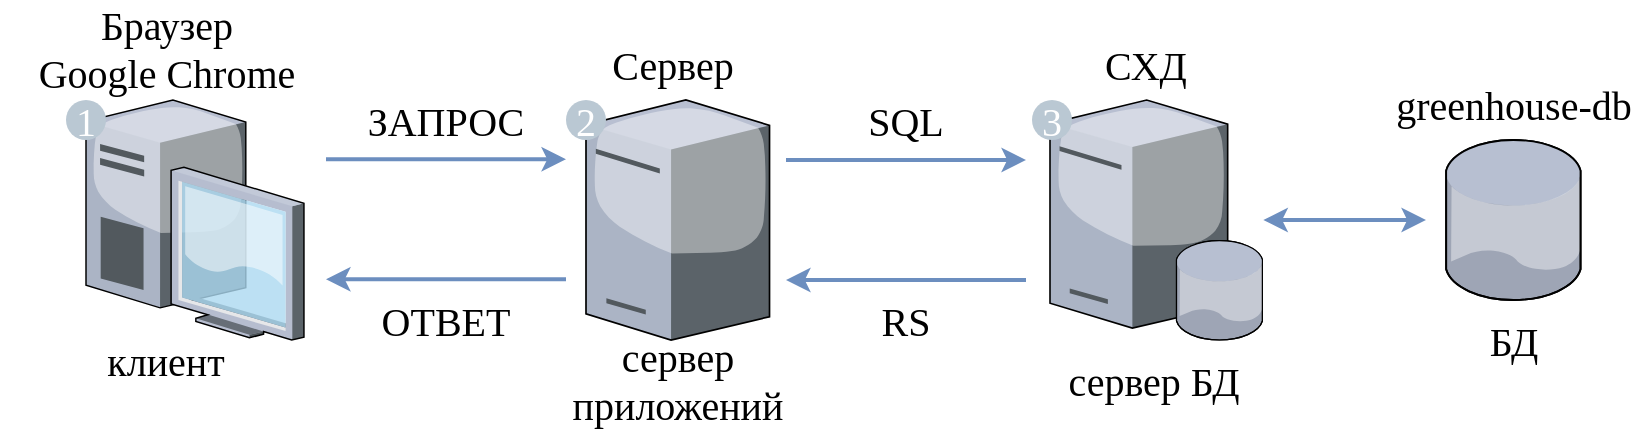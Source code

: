 <mxfile version="20.6.2" type="device" pages="2"><diagram id="70jErnRIyBpYVBXpzjI8" name="Архитектурный стиль СПО"><mxGraphModel dx="1411" dy="818" grid="1" gridSize="10" guides="1" tooltips="1" connect="1" arrows="1" fold="1" page="1" pageScale="1" pageWidth="827" pageHeight="583" math="0" shadow="0"><root><mxCell id="0"/><mxCell id="1" parent="0"/><mxCell id="zJeB86Z4AeYMtmkbgtXy-4" value="" style="verticalLabelPosition=bottom;aspect=fixed;html=1;verticalAlign=top;strokeColor=none;align=center;outlineConnect=0;shape=mxgraph.citrix.desktop;" parent="1" vertex="1"><mxGeometry x="45" y="226" width="108.98" height="120" as="geometry"/></mxCell><mxCell id="zJeB86Z4AeYMtmkbgtXy-9" value="" style="edgeStyle=orthogonalEdgeStyle;rounded=0;orthogonalLoop=1;jettySize=auto;html=1;startArrow=classic;startFill=1;fillColor=#dae8fc;strokeColor=#6c8ebf;strokeWidth=2;" parent="1" source="zJeB86Z4AeYMtmkbgtXy-6" edge="1"><mxGeometry relative="1" as="geometry"><mxPoint x="715" y="286" as="targetPoint"/></mxGeometry></mxCell><mxCell id="zJeB86Z4AeYMtmkbgtXy-11" value="" style="edgeStyle=orthogonalEdgeStyle;rounded=0;orthogonalLoop=1;jettySize=auto;html=1;startArrow=classic;startFill=1;fillColor=#dae8fc;strokeColor=#6c8ebf;endArrow=none;endFill=0;strokeWidth=2;" parent="1" edge="1"><mxGeometry relative="1" as="geometry"><mxPoint x="515" y="256" as="sourcePoint"/><mxPoint x="395" y="256" as="targetPoint"/></mxGeometry></mxCell><mxCell id="zJeB86Z4AeYMtmkbgtXy-6" value="" style="verticalLabelPosition=bottom;aspect=fixed;html=1;verticalAlign=top;strokeColor=none;align=center;outlineConnect=0;shape=mxgraph.citrix.database_server;" parent="1" vertex="1"><mxGeometry x="527" y="226" width="106.67" height="120" as="geometry"/></mxCell><mxCell id="zJeB86Z4AeYMtmkbgtXy-7" value="" style="verticalLabelPosition=bottom;aspect=fixed;html=1;verticalAlign=top;strokeColor=none;align=center;outlineConnect=0;shape=mxgraph.citrix.database;" parent="1" vertex="1"><mxGeometry x="725" y="246" width="68" height="80" as="geometry"/></mxCell><mxCell id="zJeB86Z4AeYMtmkbgtXy-8" value="" style="verticalLabelPosition=bottom;aspect=fixed;html=1;verticalAlign=top;strokeColor=none;align=center;outlineConnect=0;shape=mxgraph.citrix.license_server;" parent="1" vertex="1"><mxGeometry x="295" y="226" width="91.76" height="120" as="geometry"/></mxCell><mxCell id="zJeB86Z4AeYMtmkbgtXy-12" value="" style="edgeStyle=orthogonalEdgeStyle;rounded=0;orthogonalLoop=1;jettySize=auto;html=1;startArrow=none;startFill=0;fillColor=#dae8fc;strokeColor=#6c8ebf;strokeWidth=2;" parent="1" edge="1"><mxGeometry relative="1" as="geometry"><mxPoint x="515" y="316" as="sourcePoint"/><mxPoint x="395" y="316" as="targetPoint"/></mxGeometry></mxCell><mxCell id="zJeB86Z4AeYMtmkbgtXy-13" value="" style="edgeStyle=orthogonalEdgeStyle;rounded=0;orthogonalLoop=1;jettySize=auto;html=1;startArrow=classic;startFill=1;fillColor=#dae8fc;strokeColor=#6c8ebf;endArrow=none;endFill=0;strokeWidth=2;" parent="1" edge="1"><mxGeometry relative="1" as="geometry"><mxPoint x="285" y="255.66" as="sourcePoint"/><mxPoint x="165" y="255.66" as="targetPoint"/></mxGeometry></mxCell><mxCell id="zJeB86Z4AeYMtmkbgtXy-14" value="" style="edgeStyle=orthogonalEdgeStyle;rounded=0;orthogonalLoop=1;jettySize=auto;html=1;startArrow=none;startFill=0;fillColor=#dae8fc;strokeColor=#6c8ebf;strokeWidth=2;" parent="1" edge="1"><mxGeometry relative="1" as="geometry"><mxPoint x="285" y="315.66" as="sourcePoint"/><mxPoint x="165" y="315.66" as="targetPoint"/></mxGeometry></mxCell><mxCell id="zJeB86Z4AeYMtmkbgtXy-15" value="ЗАПРОС" style="text;html=1;strokeColor=none;fillColor=none;align=center;verticalAlign=middle;whiteSpace=wrap;rounded=0;fontFamily=XO Thames;fontSize=20;" parent="1" vertex="1"><mxGeometry x="195" y="226" width="60" height="20" as="geometry"/></mxCell><mxCell id="zJeB86Z4AeYMtmkbgtXy-16" value="ОТВЕТ" style="text;html=1;strokeColor=none;fillColor=none;align=center;verticalAlign=middle;whiteSpace=wrap;rounded=0;fontFamily=XO Thames;fontSize=20;" parent="1" vertex="1"><mxGeometry x="195" y="326" width="60" height="20" as="geometry"/></mxCell><mxCell id="zJeB86Z4AeYMtmkbgtXy-17" value="SQL" style="text;html=1;strokeColor=none;fillColor=none;align=center;verticalAlign=middle;whiteSpace=wrap;rounded=0;fontFamily=XO Thames;fontSize=20;" parent="1" vertex="1"><mxGeometry x="425" y="226" width="60" height="20" as="geometry"/></mxCell><mxCell id="zJeB86Z4AeYMtmkbgtXy-18" value="RS" style="text;html=1;strokeColor=none;fillColor=none;align=center;verticalAlign=middle;whiteSpace=wrap;rounded=0;fontFamily=XO Thames;fontSize=20;" parent="1" vertex="1"><mxGeometry x="425" y="326" width="60" height="20" as="geometry"/></mxCell><mxCell id="zJeB86Z4AeYMtmkbgtXy-19" value="Браузер&lt;br&gt;Google Chrome" style="text;html=1;strokeColor=none;fillColor=none;align=center;verticalAlign=middle;whiteSpace=wrap;rounded=0;fontFamily=XO Thames;fontSize=20;" parent="1" vertex="1"><mxGeometry x="2.5" y="190" width="165" height="20" as="geometry"/></mxCell><mxCell id="zJeB86Z4AeYMtmkbgtXy-20" value="клиент" style="text;html=1;strokeColor=none;fillColor=none;align=center;verticalAlign=middle;whiteSpace=wrap;rounded=0;fontFamily=XO Thames;fontSize=20;" parent="1" vertex="1"><mxGeometry x="55" y="346" width="60" height="20" as="geometry"/></mxCell><mxCell id="zJeB86Z4AeYMtmkbgtXy-21" value="сервер приложений" style="text;html=1;strokeColor=none;fillColor=none;align=center;verticalAlign=middle;whiteSpace=wrap;rounded=0;fontFamily=XO Thames;fontSize=20;" parent="1" vertex="1"><mxGeometry x="286.76" y="346" width="108.24" height="40" as="geometry"/></mxCell><mxCell id="zJeB86Z4AeYMtmkbgtXy-22" value="Сервер&amp;nbsp;" style="text;html=1;strokeColor=none;fillColor=none;align=center;verticalAlign=middle;whiteSpace=wrap;rounded=0;fontFamily=XO Thames;fontSize=20;" parent="1" vertex="1"><mxGeometry x="286.76" y="198" width="108.24" height="20" as="geometry"/></mxCell><mxCell id="zJeB86Z4AeYMtmkbgtXy-23" value="сервер БД" style="text;html=1;strokeColor=none;fillColor=none;align=center;verticalAlign=middle;whiteSpace=wrap;rounded=0;fontFamily=XO Thames;fontSize=20;" parent="1" vertex="1"><mxGeometry x="525.43" y="346" width="108.24" height="40" as="geometry"/></mxCell><mxCell id="zJeB86Z4AeYMtmkbgtXy-24" value="СХД" style="text;html=1;strokeColor=none;fillColor=none;align=center;verticalAlign=middle;whiteSpace=wrap;rounded=0;fontFamily=XO Thames;fontSize=20;" parent="1" vertex="1"><mxGeometry x="535" y="198" width="80" height="20" as="geometry"/></mxCell><mxCell id="zJeB86Z4AeYMtmkbgtXy-26" value="greenhouse-db" style="text;html=1;strokeColor=none;fillColor=none;align=center;verticalAlign=middle;whiteSpace=wrap;rounded=0;fontFamily=XO Thames;fontSize=20;" parent="1" vertex="1"><mxGeometry x="697" y="218" width="124" height="20" as="geometry"/></mxCell><mxCell id="zJeB86Z4AeYMtmkbgtXy-27" value="БД" style="text;html=1;strokeColor=none;fillColor=none;align=center;verticalAlign=middle;whiteSpace=wrap;rounded=0;fontFamily=XO Thames;fontSize=20;" parent="1" vertex="1"><mxGeometry x="729" y="336" width="60" height="20" as="geometry"/></mxCell><mxCell id="zJeB86Z4AeYMtmkbgtXy-28" value="1" style="ellipse;whiteSpace=wrap;html=1;aspect=fixed;fontFamily=XO Thames;fontSize=20;fillColor=#bac8d3;strokeColor=none;fontColor=#FFFFFF;" parent="1" vertex="1"><mxGeometry x="35" y="226" width="20" height="20" as="geometry"/></mxCell><mxCell id="zJeB86Z4AeYMtmkbgtXy-29" value="2" style="ellipse;whiteSpace=wrap;html=1;aspect=fixed;fontFamily=XO Thames;fontSize=20;fillColor=#bac8d3;strokeColor=none;fontColor=#FFFFFF;" parent="1" vertex="1"><mxGeometry x="285" y="226" width="20" height="20" as="geometry"/></mxCell><mxCell id="zJeB86Z4AeYMtmkbgtXy-30" value="3" style="ellipse;whiteSpace=wrap;html=1;aspect=fixed;fontFamily=XO Thames;fontSize=20;fillColor=#bac8d3;strokeColor=none;fontColor=#FFFFFF;" parent="1" vertex="1"><mxGeometry x="518" y="226" width="20" height="20" as="geometry"/></mxCell></root></mxGraphModel></diagram><diagram id="OZHMEw2fppzYRNGBFqxu" name="Страница 2"><mxGraphModel dx="1194" dy="815" grid="1" gridSize="10" guides="1" tooltips="1" connect="1" arrows="1" fold="1" page="1" pageScale="1" pageWidth="1169" pageHeight="827" math="0" shadow="0"><root><mxCell id="OgTcMAX_ZElQZRzQFQvz-0"/><mxCell id="OgTcMAX_ZElQZRzQFQvz-1" parent="OgTcMAX_ZElQZRzQFQvz-0"/><mxCell id="OgTcMAX_ZElQZRzQFQvz-34" value="" style="rounded=0;whiteSpace=wrap;html=1;strokeWidth=1;fontFamily=XO Thames;fontSize=15;dashed=1;strokeColor=#d6b656;fillColor=none;" parent="OgTcMAX_ZElQZRzQFQvz-1" vertex="1"><mxGeometry x="422" y="204" width="120" height="249" as="geometry"/></mxCell><mxCell id="OgTcMAX_ZElQZRzQFQvz-48" value="" style="rounded=0;whiteSpace=wrap;html=1;strokeWidth=1;fontFamily=XO Thames;fontSize=15;dashed=1;strokeColor=#82b366;fillColor=none;" parent="OgTcMAX_ZElQZRzQFQvz-1" vertex="1"><mxGeometry x="262" y="204" width="120" height="249" as="geometry"/></mxCell><mxCell id="OgTcMAX_ZElQZRzQFQvz-49" value="" style="rounded=0;whiteSpace=wrap;html=1;strokeWidth=1;fontFamily=XO Thames;fontSize=15;dashed=1;strokeColor=#6c8ebf;fillColor=none;" parent="OgTcMAX_ZElQZRzQFQvz-1" vertex="1"><mxGeometry x="102" y="204" width="120" height="249" as="geometry"/></mxCell><mxCell id="OgTcMAX_ZElQZRzQFQvz-50" value="" style="rounded=0;whiteSpace=wrap;html=1;strokeWidth=1;fontFamily=XO Thames;fontSize=15;dashed=1;strokeColor=#9673a6;fillColor=none;" parent="OgTcMAX_ZElQZRzQFQvz-1" vertex="1"><mxGeometry x="598" y="297" width="320" height="76" as="geometry"/></mxCell><mxCell id="OgTcMAX_ZElQZRzQFQvz-51" value="" style="rounded=0;whiteSpace=wrap;html=1;strokeWidth=1;fontFamily=XO Thames;fontSize=15;dashed=1;strokeColor=#b85450;fillColor=none;" parent="OgTcMAX_ZElQZRzQFQvz-1" vertex="1"><mxGeometry x="778" y="204" width="140" height="85" as="geometry"/></mxCell><mxCell id="OgTcMAX_ZElQZRzQFQvz-52" value="" style="rounded=0;whiteSpace=wrap;html=1;strokeWidth=1;fontFamily=XO Thames;fontSize=15;dashed=1;strokeColor=#666666;fontColor=#333333;fillColor=none;" parent="OgTcMAX_ZElQZRzQFQvz-1" vertex="1"><mxGeometry x="598" y="383" width="320" height="70" as="geometry"/></mxCell><mxCell id="OgTcMAX_ZElQZRzQFQvz-55" value="" style="rounded=0;whiteSpace=wrap;html=1;strokeWidth=1;fontFamily=XO Thames;fontSize=15;dashed=1;strokeColor=#d6b656;fillColor=none;" parent="OgTcMAX_ZElQZRzQFQvz-1" vertex="1"><mxGeometry x="263" y="503" width="430" height="80" as="geometry"/></mxCell><mxCell id="OgTcMAX_ZElQZRzQFQvz-11" style="edgeStyle=orthogonalEdgeStyle;rounded=0;orthogonalLoop=1;jettySize=auto;html=1;exitX=1;exitY=0.5;exitDx=0;exitDy=0;entryX=0;entryY=0.5;entryDx=0;entryDy=0;startArrow=none;startFill=0;endArrow=classic;endFill=1;strokeWidth=2;fontFamily=XO Thames;fontSize=20;fontColor=#FFFFFF;fillColor=#f5f5f5;strokeColor=#666666;" parent="OgTcMAX_ZElQZRzQFQvz-1" source="OgTcMAX_ZElQZRzQFQvz-2" target="OgTcMAX_ZElQZRzQFQvz-3" edge="1"><mxGeometry relative="1" as="geometry"/></mxCell><mxCell id="OgTcMAX_ZElQZRzQFQvz-2" value="1" style="rounded=1;whiteSpace=wrap;html=1;fontFamily=XO Thames;fontSize=20;arcSize=7;strokeWidth=2;fillColor=#dae8fc;strokeColor=#6c8ebf;" parent="OgTcMAX_ZElQZRzQFQvz-1" vertex="1"><mxGeometry x="122" y="313" width="80" height="40" as="geometry"/></mxCell><mxCell id="OgTcMAX_ZElQZRzQFQvz-39" style="edgeStyle=orthogonalEdgeStyle;rounded=0;orthogonalLoop=1;jettySize=auto;html=1;exitX=1;exitY=0.5;exitDx=0;exitDy=0;entryX=0;entryY=0.5;entryDx=0;entryDy=0;startArrow=none;startFill=0;endArrow=classic;endFill=1;strokeWidth=2;fontFamily=XO Thames;fontSize=15;fontColor=#001933;fillColor=#f5f5f5;strokeColor=#666666;" parent="OgTcMAX_ZElQZRzQFQvz-1" source="OgTcMAX_ZElQZRzQFQvz-3" target="OgTcMAX_ZElQZRzQFQvz-5" edge="1"><mxGeometry relative="1" as="geometry"/></mxCell><mxCell id="OgTcMAX_ZElQZRzQFQvz-40" style="edgeStyle=orthogonalEdgeStyle;rounded=0;orthogonalLoop=1;jettySize=auto;html=1;exitX=0.5;exitY=0;exitDx=0;exitDy=0;entryX=0;entryY=0.5;entryDx=0;entryDy=0;startArrow=none;startFill=0;endArrow=classic;endFill=1;strokeWidth=2;fontFamily=XO Thames;fontSize=15;fontColor=#001933;fillColor=#f5f5f5;strokeColor=#666666;" parent="OgTcMAX_ZElQZRzQFQvz-1" source="OgTcMAX_ZElQZRzQFQvz-3" target="OgTcMAX_ZElQZRzQFQvz-4" edge="1"><mxGeometry relative="1" as="geometry"/></mxCell><mxCell id="OgTcMAX_ZElQZRzQFQvz-41" style="edgeStyle=orthogonalEdgeStyle;rounded=0;orthogonalLoop=1;jettySize=auto;html=1;exitX=0.5;exitY=1;exitDx=0;exitDy=0;entryX=0;entryY=0.5;entryDx=0;entryDy=0;startArrow=none;startFill=0;endArrow=classic;endFill=1;strokeWidth=2;fontFamily=XO Thames;fontSize=15;fontColor=#001933;fillColor=#f5f5f5;strokeColor=#666666;" parent="OgTcMAX_ZElQZRzQFQvz-1" source="OgTcMAX_ZElQZRzQFQvz-3" target="OgTcMAX_ZElQZRzQFQvz-6" edge="1"><mxGeometry relative="1" as="geometry"/></mxCell><mxCell id="OgTcMAX_ZElQZRzQFQvz-46" style="edgeStyle=orthogonalEdgeStyle;rounded=0;orthogonalLoop=1;jettySize=auto;html=1;exitX=0.25;exitY=1;exitDx=0;exitDy=0;entryX=0.5;entryY=1;entryDx=0;entryDy=0;startArrow=none;startFill=0;endArrow=classic;endFill=1;strokeWidth=2;fontFamily=XO Thames;fontSize=15;fontColor=#001933;fillColor=#f5f5f5;strokeColor=#666666;jumpStyle=gap;" parent="OgTcMAX_ZElQZRzQFQvz-1" source="OgTcMAX_ZElQZRzQFQvz-3" target="OgTcMAX_ZElQZRzQFQvz-26" edge="1"><mxGeometry relative="1" as="geometry"><Array as="points"><mxPoint x="302" y="473"/><mxPoint x="648" y="473"/></Array></mxGeometry></mxCell><mxCell id="uI05W9eHjO7gKSfDygyn-0" style="edgeStyle=orthogonalEdgeStyle;rounded=0;orthogonalLoop=1;jettySize=auto;html=1;exitX=0.25;exitY=1;exitDx=0;exitDy=0;entryX=0.5;entryY=1;entryDx=0;entryDy=0;fontFamily=XO Thames;fontSize=15;fontColor=#001933;strokeColor=#666666;strokeWidth=2;fillColor=#f5f5f5;endFill=1;startFill=0;jumpStyle=gap;" parent="OgTcMAX_ZElQZRzQFQvz-1" source="OgTcMAX_ZElQZRzQFQvz-3" edge="1"><mxGeometry relative="1" as="geometry"><Array as="points"><mxPoint x="302" y="473"/><mxPoint x="768" y="473"/></Array><mxPoint x="768" y="432" as="targetPoint"/></mxGeometry></mxCell><mxCell id="uI05W9eHjO7gKSfDygyn-1" style="edgeStyle=orthogonalEdgeStyle;rounded=0;orthogonalLoop=1;jettySize=auto;html=1;exitX=0.25;exitY=1;exitDx=0;exitDy=0;entryX=0.5;entryY=1;entryDx=0;entryDy=0;fontFamily=XO Thames;fontSize=15;fontColor=#001933;strokeColor=#666666;strokeWidth=2;fillColor=#f5f5f5;endFill=1;startFill=0;jumpStyle=gap;" parent="OgTcMAX_ZElQZRzQFQvz-1" source="OgTcMAX_ZElQZRzQFQvz-3" target="oNuIezYVGXprZ9BYEUrz-1" edge="1"><mxGeometry relative="1" as="geometry"><Array as="points"><mxPoint x="302" y="473"/><mxPoint x="858" y="473"/></Array></mxGeometry></mxCell><mxCell id="OgTcMAX_ZElQZRzQFQvz-3" value="2" style="rounded=1;whiteSpace=wrap;html=1;fontFamily=XO Thames;fontSize=20;arcSize=7;strokeWidth=2;fillColor=#d5e8d4;strokeColor=#82b366;" parent="OgTcMAX_ZElQZRzQFQvz-1" vertex="1"><mxGeometry x="282" y="313" width="80" height="40" as="geometry"/></mxCell><mxCell id="OgTcMAX_ZElQZRzQFQvz-44" style="edgeStyle=orthogonalEdgeStyle;rounded=0;orthogonalLoop=1;jettySize=auto;html=1;exitX=1;exitY=0.5;exitDx=0;exitDy=0;entryX=0;entryY=0.5;entryDx=0;entryDy=0;startArrow=classic;startFill=1;endArrow=classic;endFill=1;strokeWidth=2;fontFamily=XO Thames;fontSize=15;fontColor=#001933;fillColor=#f5f5f5;strokeColor=#666666;" parent="OgTcMAX_ZElQZRzQFQvz-1" source="OgTcMAX_ZElQZRzQFQvz-4" target="OgTcMAX_ZElQZRzQFQvz-7" edge="1"><mxGeometry relative="1" as="geometry"><Array as="points"><mxPoint x="578" y="253"/><mxPoint x="578" y="333"/></Array></mxGeometry></mxCell><mxCell id="OgTcMAX_ZElQZRzQFQvz-4" value="3&lt;font size=&quot;1&quot;&gt;&lt;br&gt;&lt;/font&gt;" style="rounded=1;whiteSpace=wrap;html=1;fontFamily=XO Thames;fontSize=20;arcSize=7;strokeWidth=2;fillColor=#ffe6cc;strokeColor=#d79b00;" parent="OgTcMAX_ZElQZRzQFQvz-1" vertex="1"><mxGeometry x="432" y="233" width="100" height="40" as="geometry"/></mxCell><mxCell id="OgTcMAX_ZElQZRzQFQvz-42" style="edgeStyle=orthogonalEdgeStyle;rounded=0;orthogonalLoop=1;jettySize=auto;html=1;exitX=0.5;exitY=0;exitDx=0;exitDy=0;entryX=0.5;entryY=1;entryDx=0;entryDy=0;startArrow=none;startFill=0;endArrow=classic;endFill=1;strokeWidth=2;fontFamily=XO Thames;fontSize=15;fontColor=#001933;fillColor=#f5f5f5;strokeColor=#666666;" parent="OgTcMAX_ZElQZRzQFQvz-1" source="OgTcMAX_ZElQZRzQFQvz-5" target="OgTcMAX_ZElQZRzQFQvz-4" edge="1"><mxGeometry relative="1" as="geometry"/></mxCell><mxCell id="OgTcMAX_ZElQZRzQFQvz-43" style="edgeStyle=orthogonalEdgeStyle;rounded=0;orthogonalLoop=1;jettySize=auto;html=1;exitX=0.5;exitY=1;exitDx=0;exitDy=0;entryX=0.5;entryY=0;entryDx=0;entryDy=0;startArrow=none;startFill=0;endArrow=classic;endFill=1;strokeWidth=2;fontFamily=XO Thames;fontSize=15;fontColor=#001933;fillColor=#f5f5f5;strokeColor=#666666;" parent="OgTcMAX_ZElQZRzQFQvz-1" source="OgTcMAX_ZElQZRzQFQvz-5" target="OgTcMAX_ZElQZRzQFQvz-6" edge="1"><mxGeometry relative="1" as="geometry"/></mxCell><mxCell id="OgTcMAX_ZElQZRzQFQvz-5" value="4" style="rounded=1;whiteSpace=wrap;html=1;fontFamily=XO Thames;fontSize=20;arcSize=7;strokeWidth=2;fillColor=#ffe6cc;strokeColor=#d79b00;" parent="OgTcMAX_ZElQZRzQFQvz-1" vertex="1"><mxGeometry x="432" y="313" width="100" height="40" as="geometry"/></mxCell><mxCell id="OgTcMAX_ZElQZRzQFQvz-45" style="edgeStyle=orthogonalEdgeStyle;rounded=0;orthogonalLoop=1;jettySize=auto;html=1;exitX=1;exitY=0.5;exitDx=0;exitDy=0;entryX=0;entryY=0.5;entryDx=0;entryDy=0;startArrow=classic;startFill=1;endArrow=classic;endFill=1;strokeWidth=2;fontFamily=XO Thames;fontSize=15;fontColor=#001933;fillColor=#f5f5f5;strokeColor=#666666;" parent="OgTcMAX_ZElQZRzQFQvz-1" source="OgTcMAX_ZElQZRzQFQvz-6" target="OgTcMAX_ZElQZRzQFQvz-7" edge="1"><mxGeometry relative="1" as="geometry"><Array as="points"><mxPoint x="578" y="413"/><mxPoint x="578" y="333"/></Array></mxGeometry></mxCell><mxCell id="OgTcMAX_ZElQZRzQFQvz-6" value="5" style="rounded=1;whiteSpace=wrap;html=1;fontFamily=XO Thames;fontSize=20;arcSize=7;strokeWidth=2;fillColor=#ffe6cc;strokeColor=#d79b00;" parent="OgTcMAX_ZElQZRzQFQvz-1" vertex="1"><mxGeometry x="432" y="393" width="100" height="40" as="geometry"/></mxCell><mxCell id="OgTcMAX_ZElQZRzQFQvz-21" style="edgeStyle=orthogonalEdgeStyle;rounded=0;orthogonalLoop=1;jettySize=auto;html=1;exitX=1;exitY=0.5;exitDx=0;exitDy=0;entryX=0;entryY=0.5;entryDx=0;entryDy=0;startArrow=classic;startFill=1;endArrow=classic;endFill=1;strokeWidth=2;fontFamily=XO Thames;fontSize=20;fontColor=#FFFFFF;fillColor=#f5f5f5;strokeColor=#666666;" parent="OgTcMAX_ZElQZRzQFQvz-1" source="OgTcMAX_ZElQZRzQFQvz-7" target="OgTcMAX_ZElQZRzQFQvz-8" edge="1"><mxGeometry relative="1" as="geometry"/></mxCell><mxCell id="OgTcMAX_ZElQZRzQFQvz-7" value="6" style="rounded=1;whiteSpace=wrap;html=1;fontFamily=XO Thames;fontSize=20;arcSize=7;strokeWidth=2;fillColor=#e1d5e7;strokeColor=#9673a6;" parent="OgTcMAX_ZElQZRzQFQvz-1" vertex="1"><mxGeometry x="668" y="313" width="100" height="40" as="geometry"/></mxCell><mxCell id="OgTcMAX_ZElQZRzQFQvz-8" value="7" style="rounded=1;whiteSpace=wrap;html=1;fontFamily=XO Thames;fontSize=20;arcSize=7;strokeWidth=2;fillColor=#e1d5e7;strokeColor=#9673a6;" parent="OgTcMAX_ZElQZRzQFQvz-1" vertex="1"><mxGeometry x="798" y="313" width="100" height="40" as="geometry"/></mxCell><mxCell id="OgTcMAX_ZElQZRzQFQvz-20" style="edgeStyle=orthogonalEdgeStyle;rounded=0;orthogonalLoop=1;jettySize=auto;html=1;exitX=0.5;exitY=1;exitDx=0;exitDy=0;entryX=0.5;entryY=0;entryDx=0;entryDy=0;startArrow=classic;startFill=1;endArrow=classic;endFill=1;strokeWidth=2;fontFamily=XO Thames;fontSize=20;fontColor=#FFFFFF;fillColor=#f5f5f5;strokeColor=#666666;" parent="OgTcMAX_ZElQZRzQFQvz-1" source="OgTcMAX_ZElQZRzQFQvz-9" target="OgTcMAX_ZElQZRzQFQvz-8" edge="1"><mxGeometry relative="1" as="geometry"/></mxCell><mxCell id="OgTcMAX_ZElQZRzQFQvz-9" value="8" style="rounded=1;whiteSpace=wrap;html=1;fontFamily=XO Thames;fontSize=20;arcSize=7;strokeWidth=2;fillColor=#f8cecc;strokeColor=#b85450;" parent="OgTcMAX_ZElQZRzQFQvz-1" vertex="1"><mxGeometry x="798" y="233" width="100" height="40" as="geometry"/></mxCell><mxCell id="OgTcMAX_ZElQZRzQFQvz-22" value="Группа блоков 1" style="text;html=1;strokeColor=none;fillColor=none;align=center;verticalAlign=middle;whiteSpace=wrap;rounded=0;fontFamily=XO Thames;fontSize=15;fontColor=#001933;" parent="OgTcMAX_ZElQZRzQFQvz-1" vertex="1"><mxGeometry x="122" y="164" width="80" height="40" as="geometry"/></mxCell><mxCell id="OgTcMAX_ZElQZRzQFQvz-24" value="&lt;span style=&quot;color: rgb(0, 25, 51);&quot;&gt;Группа блоков 2&lt;/span&gt;" style="text;html=1;strokeColor=none;fillColor=none;align=center;verticalAlign=middle;whiteSpace=wrap;rounded=0;fontFamily=XO Thames;fontSize=15;fontColor=#003300;" parent="OgTcMAX_ZElQZRzQFQvz-1" vertex="1"><mxGeometry x="282" y="164" width="80" height="40" as="geometry"/></mxCell><mxCell id="OgTcMAX_ZElQZRzQFQvz-25" value="&lt;span style=&quot;color: rgb(0, 25, 51);&quot;&gt;Группа блоков 3&lt;/span&gt;" style="text;html=1;strokeColor=none;fillColor=none;align=center;verticalAlign=middle;whiteSpace=wrap;rounded=0;fontFamily=XO Thames;fontSize=15;fontColor=#331A00;" parent="OgTcMAX_ZElQZRzQFQvz-1" vertex="1"><mxGeometry x="422" y="164" width="120" height="40" as="geometry"/></mxCell><mxCell id="OgTcMAX_ZElQZRzQFQvz-73" style="edgeStyle=orthogonalEdgeStyle;rounded=0;jumpStyle=gap;orthogonalLoop=1;jettySize=auto;html=1;exitX=0.5;exitY=0;exitDx=0;exitDy=0;entryX=0.5;entryY=0;entryDx=0;entryDy=0;startArrow=none;startFill=0;endArrow=classic;endFill=1;strokeWidth=2;fontFamily=XO Thames;fontSize=30;fontColor=#190033;fillColor=#f5f5f5;strokeColor=#666666;" parent="OgTcMAX_ZElQZRzQFQvz-1" source="OgTcMAX_ZElQZRzQFQvz-26" target="OgTcMAX_ZElQZRzQFQvz-4" edge="1"><mxGeometry relative="1" as="geometry"><Array as="points"><mxPoint x="648" y="214"/><mxPoint x="482" y="214"/></Array></mxGeometry></mxCell><mxCell id="OgTcMAX_ZElQZRzQFQvz-26" value="11" style="rounded=1;whiteSpace=wrap;html=1;fontFamily=XO Thames;fontSize=20;arcSize=7;strokeWidth=2;fillColor=#f5f5f5;strokeColor=#666666;fontColor=#333333;" parent="OgTcMAX_ZElQZRzQFQvz-1" vertex="1"><mxGeometry x="608" y="393" width="80" height="40" as="geometry"/></mxCell><mxCell id="OgTcMAX_ZElQZRzQFQvz-30" value="&lt;span style=&quot;color: rgb(0, 25, 51);&quot;&gt;Группа блоков 5&lt;/span&gt;" style="text;html=1;strokeColor=none;fillColor=none;align=center;verticalAlign=middle;whiteSpace=wrap;rounded=0;fontFamily=XO Thames;fontSize=15;fontColor=#190033;" parent="OgTcMAX_ZElQZRzQFQvz-1" vertex="1"><mxGeometry x="938" y="297" width="130" height="76" as="geometry"/></mxCell><mxCell id="OgTcMAX_ZElQZRzQFQvz-31" value="&lt;span style=&quot;color: rgb(0, 25, 51);&quot;&gt;Группа блоков 4&lt;/span&gt;" style="text;html=1;strokeColor=none;fillColor=none;align=center;verticalAlign=middle;whiteSpace=wrap;rounded=0;fontFamily=XO Thames;fontSize=15;fontColor=#330000;" parent="OgTcMAX_ZElQZRzQFQvz-1" vertex="1"><mxGeometry x="938" y="215" width="130" height="76" as="geometry"/></mxCell><mxCell id="OgTcMAX_ZElQZRzQFQvz-32" value="12" style="rounded=1;whiteSpace=wrap;html=1;fontFamily=XO Thames;fontSize=20;arcSize=7;strokeWidth=2;fillColor=#fff2cc;strokeColor=#d6b656;" parent="OgTcMAX_ZElQZRzQFQvz-1" vertex="1"><mxGeometry x="442" y="523" width="80" height="40" as="geometry"/></mxCell><mxCell id="OgTcMAX_ZElQZRzQFQvz-35" style="edgeStyle=orthogonalEdgeStyle;rounded=0;orthogonalLoop=1;jettySize=auto;html=1;exitX=0.5;exitY=1;exitDx=0;exitDy=0;entryX=0.5;entryY=0;entryDx=0;entryDy=0;startArrow=classic;startFill=1;endArrow=none;endFill=0;strokeWidth=2;fontFamily=XO Thames;fontSize=15;fontColor=#001933;fillColor=#f5f5f5;strokeColor=#666666;jumpStyle=gap;" parent="OgTcMAX_ZElQZRzQFQvz-1" source="OgTcMAX_ZElQZRzQFQvz-34" target="OgTcMAX_ZElQZRzQFQvz-32" edge="1"><mxGeometry relative="1" as="geometry"/></mxCell><mxCell id="oNuIezYVGXprZ9BYEUrz-5" style="edgeStyle=orthogonalEdgeStyle;rounded=0;orthogonalLoop=1;jettySize=auto;html=1;exitX=0.5;exitY=0;exitDx=0;exitDy=0;entryX=0.5;entryY=1;entryDx=0;entryDy=0;startArrow=classic;startFill=1;endArrow=classic;endFill=1;fontFamily=XO Thames;fontSize=15;fontColor=#001933;strokeColor=#666666;strokeWidth=2;fillColor=#f5f5f5;jumpStyle=gap;" parent="OgTcMAX_ZElQZRzQFQvz-1" source="OgTcMAX_ZElQZRzQFQvz-37" target="OgTcMAX_ZElQZRzQFQvz-34" edge="1"><mxGeometry relative="1" as="geometry"/></mxCell><mxCell id="OgTcMAX_ZElQZRzQFQvz-37" value="12" style="rounded=1;whiteSpace=wrap;html=1;fontFamily=XO Thames;fontSize=20;arcSize=7;strokeWidth=2;fillColor=#fff2cc;strokeColor=#d6b656;" parent="OgTcMAX_ZElQZRzQFQvz-1" vertex="1"><mxGeometry x="292" y="523" width="80" height="40" as="geometry"/></mxCell><mxCell id="OgTcMAX_ZElQZRzQFQvz-47" value="&lt;span style=&quot;color: rgb(0, 25, 51);&quot;&gt;Группа блоков 6&lt;/span&gt;" style="text;html=1;align=center;verticalAlign=middle;whiteSpace=wrap;rounded=0;fontFamily=XO Thames;fontSize=15;fontColor=#333333;" parent="OgTcMAX_ZElQZRzQFQvz-1" vertex="1"><mxGeometry x="946" y="388" width="114" height="50" as="geometry"/></mxCell><mxCell id="OgTcMAX_ZElQZRzQFQvz-56" value="&lt;span style=&quot;color: rgb(0, 25, 51);&quot;&gt;Группа блоков 7&lt;/span&gt;" style="text;html=1;align=center;verticalAlign=middle;whiteSpace=wrap;rounded=0;fontFamily=XO Thames;fontSize=15;fontColor=#333300;" parent="OgTcMAX_ZElQZRzQFQvz-1" vertex="1"><mxGeometry x="700.5" y="519.5" width="135" height="47" as="geometry"/></mxCell><mxCell id="OgTcMAX_ZElQZRzQFQvz-61" style="edgeStyle=orthogonalEdgeStyle;rounded=0;jumpStyle=gap;orthogonalLoop=1;jettySize=auto;html=1;exitX=0.5;exitY=0;exitDx=0;exitDy=0;entryX=0.5;entryY=1;entryDx=0;entryDy=0;startArrow=none;startFill=0;endArrow=classic;endFill=1;strokeWidth=2;fontFamily=XO Thames;fontSize=15;fontColor=#333300;fillColor=#f5f5f5;strokeColor=#666666;" parent="OgTcMAX_ZElQZRzQFQvz-1" source="OgTcMAX_ZElQZRzQFQvz-58" target="OgTcMAX_ZElQZRzQFQvz-32" edge="1"><mxGeometry relative="1" as="geometry"/></mxCell><mxCell id="OgTcMAX_ZElQZRzQFQvz-58" value="X" style="rounded=1;whiteSpace=wrap;html=1;fontFamily=XO Thames;fontSize=30;arcSize=0;strokeWidth=2;strokeColor=#666666;fontColor=#333333;fillColor=none;" parent="OgTcMAX_ZElQZRzQFQvz-1" vertex="1"><mxGeometry x="422" y="623" width="120" height="40" as="geometry"/></mxCell><mxCell id="OgTcMAX_ZElQZRzQFQvz-60" style="edgeStyle=orthogonalEdgeStyle;rounded=0;jumpStyle=gap;orthogonalLoop=1;jettySize=auto;html=1;exitX=0.5;exitY=0;exitDx=0;exitDy=0;entryX=0.5;entryY=1;entryDx=0;entryDy=0;startArrow=classic;startFill=1;endArrow=classic;endFill=1;strokeWidth=2;fontFamily=XO Thames;fontSize=15;fontColor=#333300;fillColor=#f5f5f5;strokeColor=#666666;" parent="OgTcMAX_ZElQZRzQFQvz-1" source="OgTcMAX_ZElQZRzQFQvz-59" target="OgTcMAX_ZElQZRzQFQvz-37" edge="1"><mxGeometry relative="1" as="geometry"/></mxCell><mxCell id="OgTcMAX_ZElQZRzQFQvz-59" value="X" style="rounded=1;whiteSpace=wrap;html=1;fontFamily=XO Thames;fontSize=30;arcSize=0;strokeWidth=2;strokeColor=#666666;fontColor=#333333;fillColor=none;" parent="OgTcMAX_ZElQZRzQFQvz-1" vertex="1"><mxGeometry x="272" y="623" width="120" height="40" as="geometry"/></mxCell><mxCell id="uI05W9eHjO7gKSfDygyn-2" style="edgeStyle=orthogonalEdgeStyle;rounded=0;orthogonalLoop=1;jettySize=auto;html=1;exitX=0;exitY=0.5;exitDx=0;exitDy=0;entryX=1;entryY=0.5;entryDx=0;entryDy=0;fontFamily=XO Thames;fontSize=15;fontColor=#001933;strokeColor=#666666;strokeWidth=2;fillColor=#f5f5f5;endFill=1;startFill=0;" parent="OgTcMAX_ZElQZRzQFQvz-1" source="oNuIezYVGXprZ9BYEUrz-0" target="OgTcMAX_ZElQZRzQFQvz-26" edge="1"><mxGeometry relative="1" as="geometry"/></mxCell><mxCell id="oNuIezYVGXprZ9BYEUrz-0" value="10" style="rounded=1;whiteSpace=wrap;html=1;fontFamily=XO Thames;fontSize=20;arcSize=7;strokeWidth=2;fillColor=#f5f5f5;strokeColor=#666666;fontColor=#333333;" parent="OgTcMAX_ZElQZRzQFQvz-1" vertex="1"><mxGeometry x="728" y="393" width="80" height="40" as="geometry"/></mxCell><mxCell id="oNuIezYVGXprZ9BYEUrz-1" value="9" style="rounded=1;whiteSpace=wrap;html=1;fontFamily=XO Thames;fontSize=20;arcSize=7;strokeWidth=2;fillColor=#f5f5f5;strokeColor=#666666;fontColor=#333333;" parent="OgTcMAX_ZElQZRzQFQvz-1" vertex="1"><mxGeometry x="818" y="393" width="80" height="40" as="geometry"/></mxCell><mxCell id="oNuIezYVGXprZ9BYEUrz-6" value="X" style="rounded=1;whiteSpace=wrap;html=1;fontFamily=XO Thames;fontSize=30;arcSize=0;strokeWidth=2;strokeColor=#666666;fontColor=#333333;fillColor=none;" parent="OgTcMAX_ZElQZRzQFQvz-1" vertex="1"><mxGeometry x="568" y="623" width="120" height="40" as="geometry"/></mxCell><mxCell id="uI05W9eHjO7gKSfDygyn-4" style="edgeStyle=orthogonalEdgeStyle;rounded=0;orthogonalLoop=1;jettySize=auto;html=1;exitX=0.5;exitY=1;exitDx=0;exitDy=0;entryX=0.5;entryY=0;entryDx=0;entryDy=0;fontFamily=XO Thames;fontSize=15;fontColor=#333300;strokeColor=#666666;strokeWidth=2;fillColor=#f5f5f5;endFill=1;startFill=0;" parent="OgTcMAX_ZElQZRzQFQvz-1" source="uI05W9eHjO7gKSfDygyn-3" target="oNuIezYVGXprZ9BYEUrz-6" edge="1"><mxGeometry relative="1" as="geometry"/></mxCell><mxCell id="uI05W9eHjO7gKSfDygyn-5" style="edgeStyle=orthogonalEdgeStyle;rounded=0;orthogonalLoop=1;jettySize=auto;html=1;exitX=0.5;exitY=0;exitDx=0;exitDy=0;entryX=0.5;entryY=1;entryDx=0;entryDy=0;fontFamily=XO Thames;fontSize=15;fontColor=#333300;strokeColor=#666666;strokeWidth=2;fillColor=#f5f5f5;endFill=1;startFill=0;jumpStyle=gap;" parent="OgTcMAX_ZElQZRzQFQvz-1" source="uI05W9eHjO7gKSfDygyn-3" target="OgTcMAX_ZElQZRzQFQvz-34" edge="1"><mxGeometry relative="1" as="geometry"/></mxCell><mxCell id="uI05W9eHjO7gKSfDygyn-3" value="12" style="rounded=1;whiteSpace=wrap;html=1;fontFamily=XO Thames;fontSize=20;arcSize=7;strokeWidth=2;fillColor=#fff2cc;strokeColor=#d6b656;" parent="OgTcMAX_ZElQZRzQFQvz-1" vertex="1"><mxGeometry x="588" y="523" width="80" height="40" as="geometry"/></mxCell><mxCell id="xWWNXB3WZ6_p3vLyLnd7-1" value="&lt;span style=&quot;color: rgb(0, 25, 51);&quot;&gt;Внешние системы&lt;/span&gt;" style="text;html=1;align=center;verticalAlign=middle;whiteSpace=wrap;rounded=0;fontFamily=XO Thames;fontSize=15;fontColor=#333300;" parent="OgTcMAX_ZElQZRzQFQvz-1" vertex="1"><mxGeometry x="700.5" y="616" width="135" height="47" as="geometry"/></mxCell></root></mxGraphModel></diagram></mxfile>
